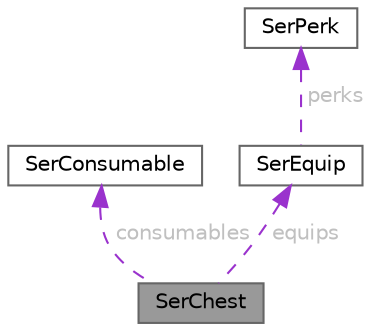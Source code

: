 digraph "SerChest"
{
 // LATEX_PDF_SIZE
  bgcolor="transparent";
  edge [fontname=Helvetica,fontsize=10,labelfontname=Helvetica,labelfontsize=10];
  node [fontname=Helvetica,fontsize=10,shape=box,height=0.2,width=0.4];
  Node1 [id="Node000001",label="SerChest",height=0.2,width=0.4,color="gray40", fillcolor="grey60", style="filled", fontcolor="black",tooltip="Serialized Chest."];
  Node2 -> Node1 [id="edge1_Node000001_Node000002",dir="back",color="darkorchid3",style="dashed",tooltip=" ",label=" consumables",fontcolor="grey" ];
  Node2 [id="Node000002",label="SerConsumable",height=0.2,width=0.4,color="gray40", fillcolor="white", style="filled",URL="$structSerConsumable.html",tooltip="Serialized Consumable."];
  Node3 -> Node1 [id="edge2_Node000001_Node000003",dir="back",color="darkorchid3",style="dashed",tooltip=" ",label=" equips",fontcolor="grey" ];
  Node3 [id="Node000003",label="SerEquip",height=0.2,width=0.4,color="gray40", fillcolor="white", style="filled",URL="$structSerEquip.html",tooltip="Serialized Equip."];
  Node4 -> Node3 [id="edge3_Node000003_Node000004",dir="back",color="darkorchid3",style="dashed",tooltip=" ",label=" perks",fontcolor="grey" ];
  Node4 [id="Node000004",label="SerPerk",height=0.2,width=0.4,color="gray40", fillcolor="white", style="filled",URL="$structSerPerk.html",tooltip="Serialized Perk."];
}

